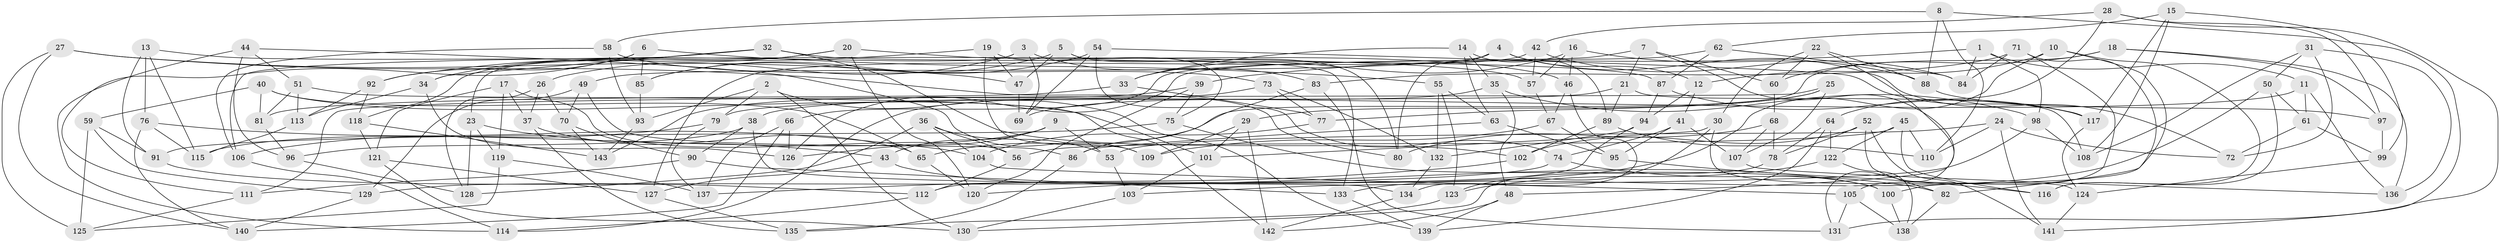 // coarse degree distribution, {6: 0.43, 4: 0.57}
// Generated by graph-tools (version 1.1) at 2025/52/02/27/25 19:52:31]
// undirected, 143 vertices, 286 edges
graph export_dot {
graph [start="1"]
  node [color=gray90,style=filled];
  1;
  2;
  3;
  4;
  5;
  6;
  7;
  8;
  9;
  10;
  11;
  12;
  13;
  14;
  15;
  16;
  17;
  18;
  19;
  20;
  21;
  22;
  23;
  24;
  25;
  26;
  27;
  28;
  29;
  30;
  31;
  32;
  33;
  34;
  35;
  36;
  37;
  38;
  39;
  40;
  41;
  42;
  43;
  44;
  45;
  46;
  47;
  48;
  49;
  50;
  51;
  52;
  53;
  54;
  55;
  56;
  57;
  58;
  59;
  60;
  61;
  62;
  63;
  64;
  65;
  66;
  67;
  68;
  69;
  70;
  71;
  72;
  73;
  74;
  75;
  76;
  77;
  78;
  79;
  80;
  81;
  82;
  83;
  84;
  85;
  86;
  87;
  88;
  89;
  90;
  91;
  92;
  93;
  94;
  95;
  96;
  97;
  98;
  99;
  100;
  101;
  102;
  103;
  104;
  105;
  106;
  107;
  108;
  109;
  110;
  111;
  112;
  113;
  114;
  115;
  116;
  117;
  118;
  119;
  120;
  121;
  122;
  123;
  124;
  125;
  126;
  127;
  128;
  129;
  130;
  131;
  132;
  133;
  134;
  135;
  136;
  137;
  138;
  139;
  140;
  141;
  142;
  143;
  1 -- 98;
  1 -- 39;
  1 -- 11;
  1 -- 84;
  2 -- 130;
  2 -- 139;
  2 -- 79;
  2 -- 93;
  3 -- 26;
  3 -- 83;
  3 -- 23;
  3 -- 69;
  4 -- 49;
  4 -- 12;
  4 -- 80;
  4 -- 72;
  5 -- 133;
  5 -- 47;
  5 -- 80;
  5 -- 85;
  6 -- 85;
  6 -- 92;
  6 -- 111;
  6 -- 55;
  7 -- 66;
  7 -- 21;
  7 -- 60;
  7 -- 131;
  8 -- 58;
  8 -- 110;
  8 -- 88;
  8 -- 141;
  9 -- 43;
  9 -- 126;
  9 -- 53;
  9 -- 115;
  10 -- 100;
  10 -- 116;
  10 -- 12;
  10 -- 120;
  11 -- 38;
  11 -- 136;
  11 -- 61;
  12 -- 41;
  12 -- 94;
  13 -- 91;
  13 -- 115;
  13 -- 76;
  13 -- 57;
  14 -- 89;
  14 -- 35;
  14 -- 63;
  14 -- 33;
  15 -- 62;
  15 -- 108;
  15 -- 117;
  15 -- 99;
  16 -- 33;
  16 -- 57;
  16 -- 46;
  16 -- 88;
  17 -- 119;
  17 -- 56;
  17 -- 37;
  17 -- 121;
  18 -- 60;
  18 -- 97;
  18 -- 65;
  18 -- 136;
  19 -- 109;
  19 -- 47;
  19 -- 92;
  19 -- 75;
  20 -- 120;
  20 -- 34;
  20 -- 118;
  20 -- 46;
  21 -- 89;
  21 -- 108;
  21 -- 79;
  22 -- 30;
  22 -- 48;
  22 -- 88;
  22 -- 60;
  23 -- 119;
  23 -- 43;
  23 -- 128;
  24 -- 72;
  24 -- 141;
  24 -- 110;
  24 -- 53;
  25 -- 111;
  25 -- 107;
  25 -- 29;
  25 -- 77;
  26 -- 128;
  26 -- 70;
  26 -- 37;
  27 -- 125;
  27 -- 80;
  27 -- 140;
  27 -- 47;
  28 -- 131;
  28 -- 42;
  28 -- 64;
  28 -- 97;
  29 -- 101;
  29 -- 142;
  29 -- 109;
  30 -- 124;
  30 -- 101;
  30 -- 123;
  31 -- 108;
  31 -- 136;
  31 -- 72;
  31 -- 50;
  32 -- 87;
  32 -- 34;
  32 -- 102;
  32 -- 106;
  33 -- 81;
  33 -- 77;
  34 -- 126;
  34 -- 113;
  35 -- 98;
  35 -- 69;
  35 -- 48;
  36 -- 128;
  36 -- 53;
  36 -- 104;
  36 -- 56;
  37 -- 65;
  37 -- 135;
  38 -- 90;
  38 -- 134;
  38 -- 96;
  39 -- 120;
  39 -- 75;
  39 -- 143;
  40 -- 59;
  40 -- 65;
  40 -- 81;
  40 -- 101;
  41 -- 107;
  41 -- 95;
  41 -- 74;
  42 -- 57;
  42 -- 127;
  42 -- 84;
  43 -- 100;
  43 -- 127;
  44 -- 51;
  44 -- 109;
  44 -- 96;
  44 -- 114;
  45 -- 116;
  45 -- 110;
  45 -- 56;
  45 -- 122;
  46 -- 67;
  46 -- 134;
  47 -- 69;
  48 -- 142;
  48 -- 139;
  49 -- 129;
  49 -- 86;
  49 -- 70;
  50 -- 116;
  50 -- 133;
  50 -- 61;
  51 -- 142;
  51 -- 81;
  51 -- 113;
  52 -- 141;
  52 -- 82;
  52 -- 78;
  52 -- 102;
  53 -- 103;
  54 -- 74;
  54 -- 117;
  54 -- 69;
  54 -- 85;
  55 -- 123;
  55 -- 132;
  55 -- 63;
  56 -- 112;
  57 -- 67;
  58 -- 93;
  58 -- 73;
  58 -- 106;
  59 -- 125;
  59 -- 91;
  59 -- 129;
  60 -- 68;
  61 -- 99;
  61 -- 72;
  62 -- 84;
  62 -- 87;
  62 -- 126;
  63 -- 95;
  63 -- 86;
  64 -- 139;
  64 -- 122;
  64 -- 78;
  65 -- 120;
  66 -- 126;
  66 -- 140;
  66 -- 137;
  67 -- 95;
  67 -- 109;
  68 -- 80;
  68 -- 107;
  68 -- 78;
  70 -- 90;
  70 -- 143;
  71 -- 84;
  71 -- 82;
  71 -- 105;
  71 -- 83;
  73 -- 114;
  73 -- 77;
  73 -- 132;
  74 -- 129;
  74 -- 82;
  75 -- 91;
  75 -- 100;
  76 -- 115;
  76 -- 140;
  76 -- 104;
  77 -- 104;
  78 -- 130;
  79 -- 106;
  79 -- 137;
  81 -- 96;
  82 -- 138;
  83 -- 86;
  83 -- 131;
  85 -- 93;
  86 -- 135;
  87 -- 94;
  87 -- 117;
  88 -- 97;
  89 -- 102;
  89 -- 110;
  90 -- 133;
  90 -- 111;
  91 -- 112;
  92 -- 118;
  92 -- 113;
  93 -- 143;
  94 -- 112;
  94 -- 132;
  95 -- 116;
  96 -- 128;
  97 -- 99;
  98 -- 103;
  98 -- 108;
  99 -- 124;
  100 -- 138;
  101 -- 103;
  102 -- 137;
  103 -- 130;
  104 -- 105;
  105 -- 138;
  105 -- 131;
  106 -- 114;
  107 -- 136;
  111 -- 125;
  112 -- 114;
  113 -- 115;
  117 -- 124;
  118 -- 143;
  118 -- 121;
  119 -- 125;
  119 -- 137;
  121 -- 127;
  121 -- 130;
  122 -- 138;
  122 -- 123;
  123 -- 135;
  124 -- 141;
  127 -- 135;
  129 -- 140;
  132 -- 134;
  133 -- 139;
  134 -- 142;
}
